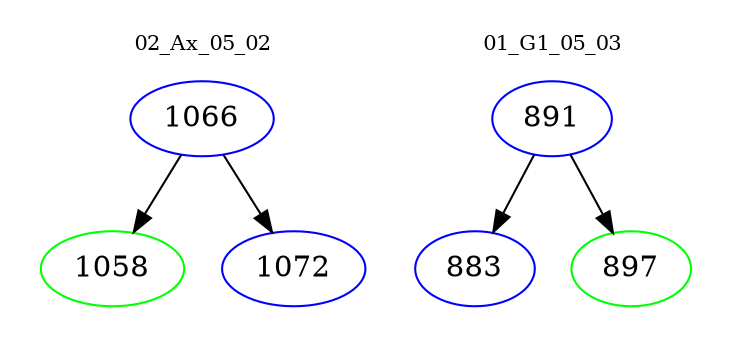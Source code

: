 digraph{
subgraph cluster_0 {
color = white
label = "02_Ax_05_02";
fontsize=10;
T0_1066 [label="1066", color="blue"]
T0_1066 -> T0_1058 [color="black"]
T0_1058 [label="1058", color="green"]
T0_1066 -> T0_1072 [color="black"]
T0_1072 [label="1072", color="blue"]
}
subgraph cluster_1 {
color = white
label = "01_G1_05_03";
fontsize=10;
T1_891 [label="891", color="blue"]
T1_891 -> T1_883 [color="black"]
T1_883 [label="883", color="blue"]
T1_891 -> T1_897 [color="black"]
T1_897 [label="897", color="green"]
}
}
